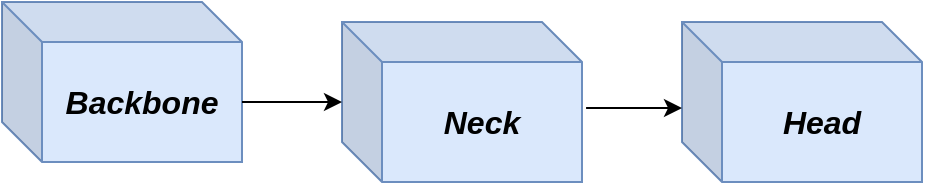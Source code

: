 <mxfile version="17.4.2" type="device"><diagram id="eTs9wqxWxHFh37efMWNQ" name="Page-1"><mxGraphModel dx="1102" dy="865" grid="1" gridSize="10" guides="1" tooltips="1" connect="1" arrows="1" fold="1" page="1" pageScale="1" pageWidth="850" pageHeight="1100" math="0" shadow="0"><root><mxCell id="0"/><mxCell id="1" parent="0"/><mxCell id="F2BXSktM7BHLYzkPmKKV-2" value="&lt;b&gt;&lt;i&gt;&lt;font style=&quot;font-size: 16px&quot;&gt;Backbone&lt;/font&gt;&lt;/i&gt;&lt;/b&gt;" style="shape=cube;whiteSpace=wrap;html=1;boundedLbl=1;backgroundOutline=1;darkOpacity=0.05;darkOpacity2=0.1;fillColor=#dae8fc;strokeColor=#6c8ebf;" vertex="1" parent="1"><mxGeometry x="120" y="340" width="120" height="80" as="geometry"/></mxCell><mxCell id="F2BXSktM7BHLYzkPmKKV-3" value="&lt;b&gt;&lt;i&gt;&lt;font style=&quot;font-size: 16px&quot;&gt;Head&lt;/font&gt;&lt;/i&gt;&lt;/b&gt;" style="shape=cube;whiteSpace=wrap;html=1;boundedLbl=1;backgroundOutline=1;darkOpacity=0.05;darkOpacity2=0.1;fillColor=#dae8fc;strokeColor=#6c8ebf;" vertex="1" parent="1"><mxGeometry x="460" y="350" width="120" height="80" as="geometry"/></mxCell><mxCell id="F2BXSktM7BHLYzkPmKKV-4" value="&lt;b&gt;&lt;i&gt;&lt;font style=&quot;font-size: 16px&quot;&gt;Neck&lt;/font&gt;&lt;/i&gt;&lt;/b&gt;" style="shape=cube;whiteSpace=wrap;html=1;boundedLbl=1;backgroundOutline=1;darkOpacity=0.05;darkOpacity2=0.1;fillColor=#dae8fc;strokeColor=#6c8ebf;" vertex="1" parent="1"><mxGeometry x="290" y="350" width="120" height="80" as="geometry"/></mxCell><mxCell id="F2BXSktM7BHLYzkPmKKV-5" value="" style="endArrow=classic;html=1;rounded=0;fontSize=16;exitX=0;exitY=0;exitDx=120;exitDy=50;exitPerimeter=0;" edge="1" parent="1" source="F2BXSktM7BHLYzkPmKKV-2" target="F2BXSktM7BHLYzkPmKKV-4"><mxGeometry width="50" height="50" relative="1" as="geometry"><mxPoint x="240" y="380" as="sourcePoint"/><mxPoint x="450" y="410" as="targetPoint"/></mxGeometry></mxCell><mxCell id="F2BXSktM7BHLYzkPmKKV-6" value="" style="endArrow=classic;html=1;rounded=0;fontSize=16;exitX=1.017;exitY=0.538;exitDx=0;exitDy=0;exitPerimeter=0;" edge="1" parent="1" source="F2BXSktM7BHLYzkPmKKV-4"><mxGeometry width="50" height="50" relative="1" as="geometry"><mxPoint x="250" y="390" as="sourcePoint"/><mxPoint x="460" y="393" as="targetPoint"/></mxGeometry></mxCell></root></mxGraphModel></diagram></mxfile>